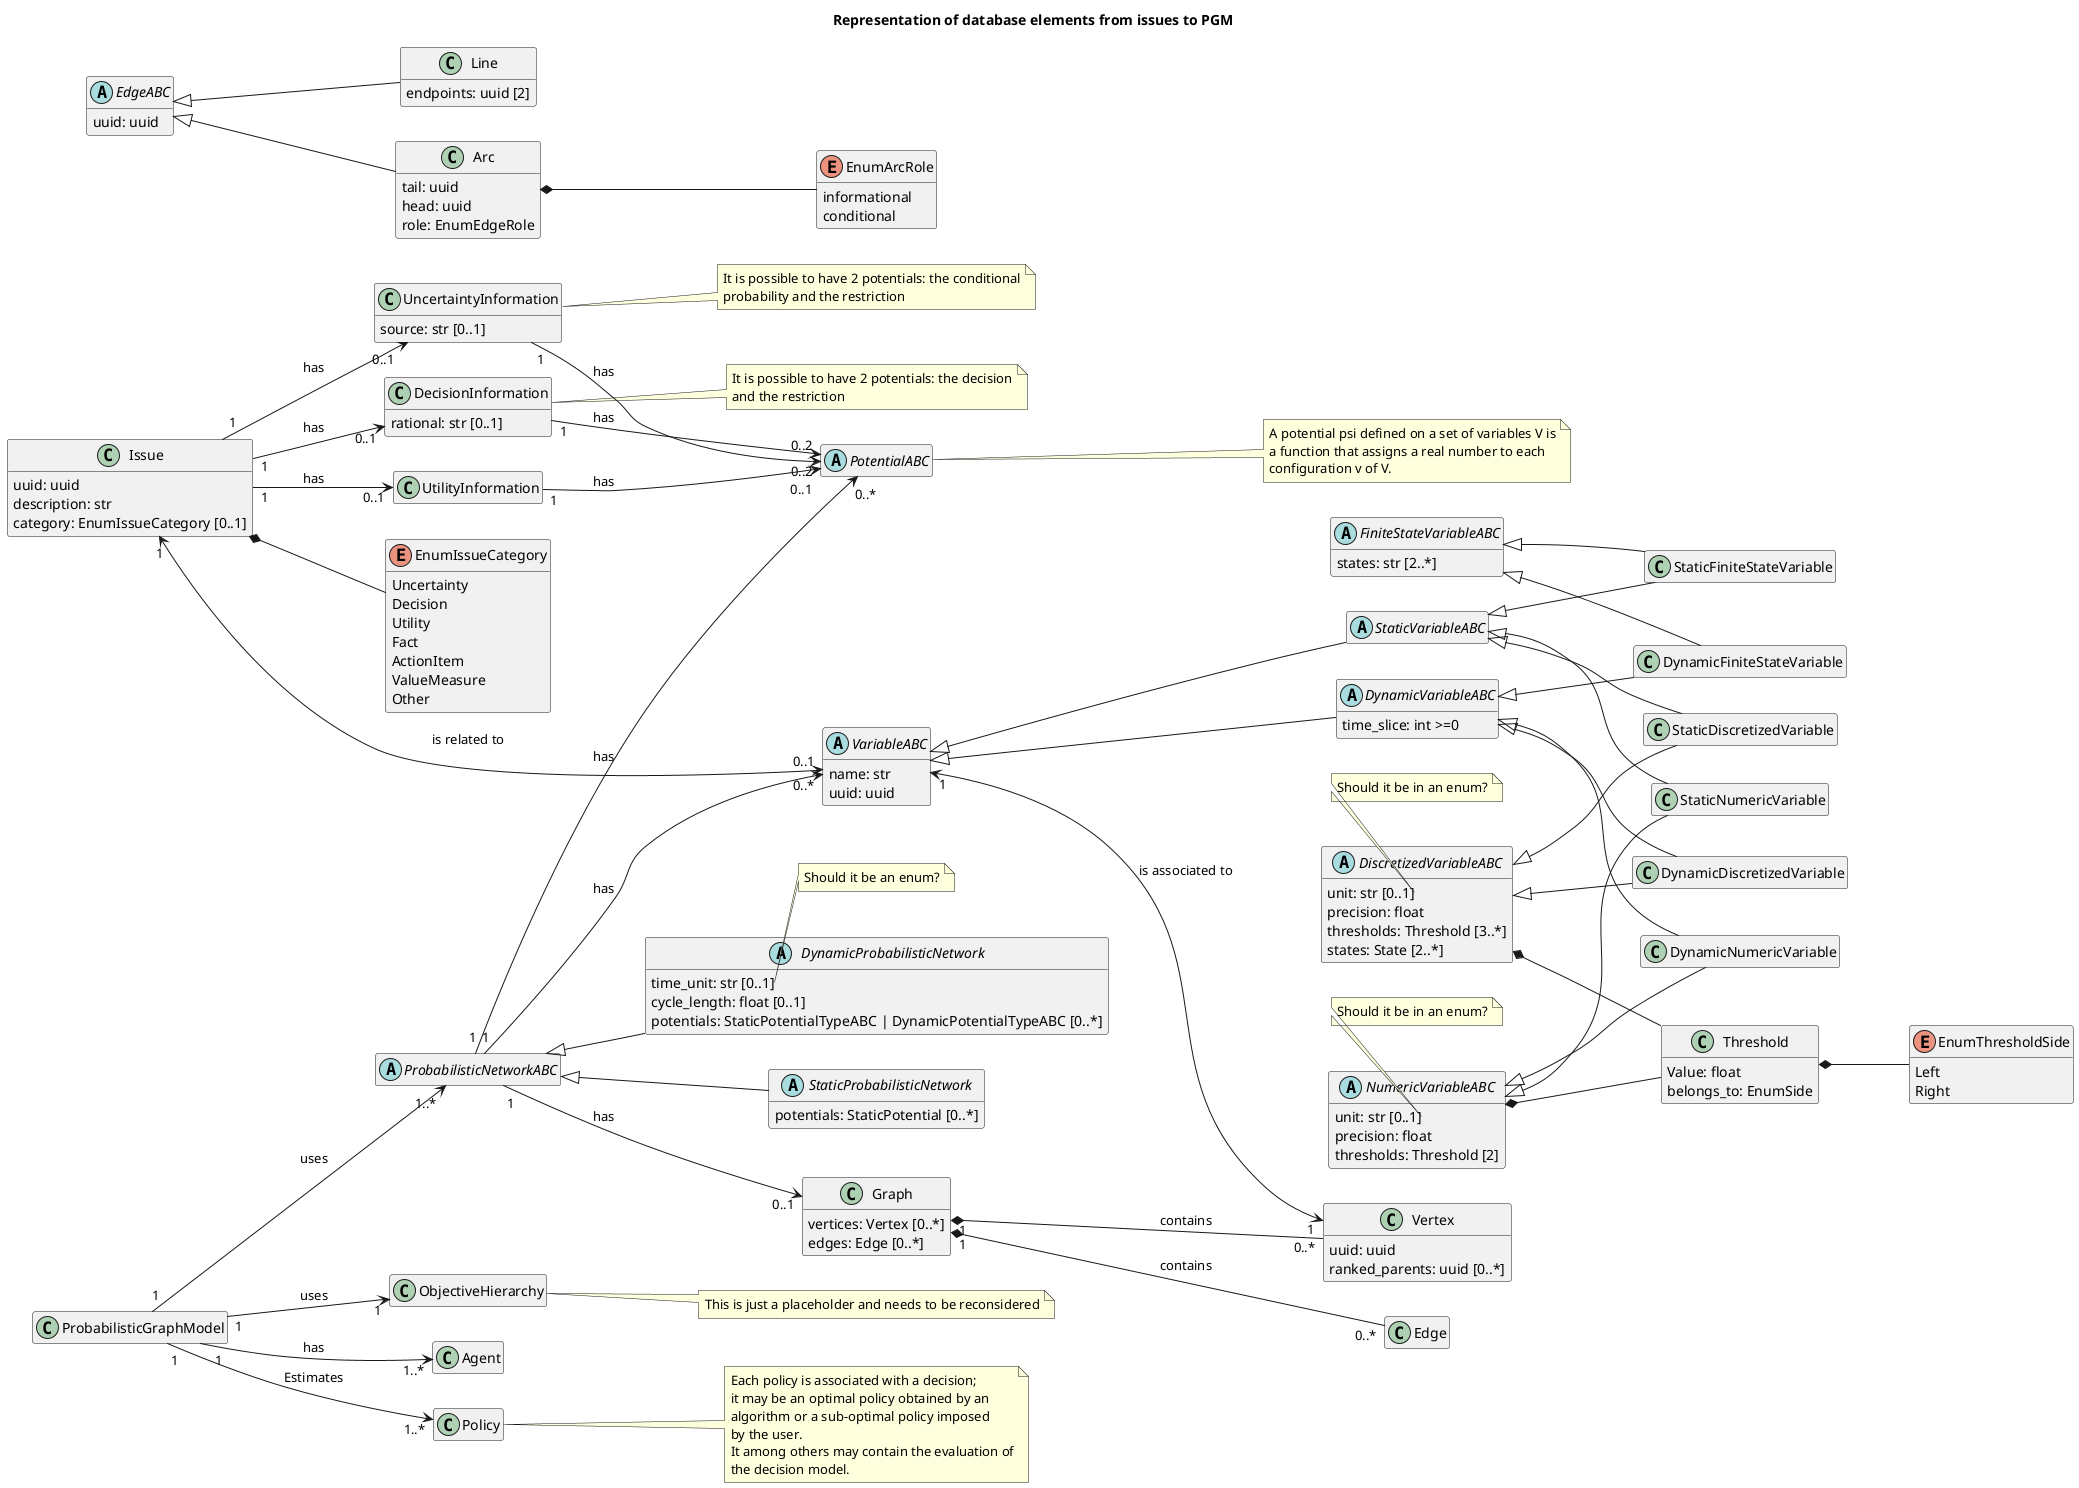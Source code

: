 @startuml Class Diagram: PGM

hide empty members
left to right direction


title Representation of database elements from issues to PGM


class Issue {
    uuid: uuid
    description: str
    category: EnumIssueCategory [0..1]
}


class UncertaintyInformation {
    source: str [0..1]
}
note right
    It is possible to have 2 potentials: the conditional
    probability and the restriction
end note

class DecisionInformation {
    rational: str [0..1]
}
note right
    It is possible to have 2 potentials: the decision
    and the restriction
end note

class UtilityInformation


class ProbabilisticGraphModel

class Policy
note right
    Each policy is associated with a decision;
    it may be an optimal policy obtained by an
    algorithm or a sub-optimal policy imposed
    by the user.
    It among others may contain the evaluation of
    the decision model.
end note
class ObjectiveHierarchy
note right
    This is just a placeholder and needs to be reconsidered
end note
class Agent

abstract class ProbabilisticNetworkABC
abstract class StaticProbabilisticNetwork {
    potentials: StaticPotential [0..*]
}
abstract class DynamicProbabilisticNetwork {
    time_unit: str [0..1]
    cycle_length: float [0..1]
    potentials: StaticPotentialTypeABC | DynamicPotentialTypeABC [0..*]
}
note right of DynamicProbabilisticNetwork::time_unit
    Should it be an enum?
end note


class Graph {
    vertices: Vertex [0..*]
    edges: Edge [0..*]
}


abstract class VariableABC {
    name: str
    uuid: uuid
}

abstract class StaticVariableABC
abstract class DynamicVariableABC {
    time_slice: int >=0
}

together {
    abstract class VariableABC
    abstract class StaticVariableABC
    abstract class DynamicVariableABC
}


abstract class FiniteStateVariableABC {
    states: str [2..*]
}
abstract class NumericVariableABC {
    unit: str [0..1]
    precision: float
    thresholds: Threshold [2]
}
note right of NumericVariableABC::unit
    Should it be in an enum?
end note
abstract class DiscretizedVariableABC {
    unit: str [0..1]
    precision: float
    thresholds: Threshold [3..*]
    states: State [2..*]
}
note right of DiscretizedVariableABC::unit
    Should it be in an enum?
end note
class Threshold {
    Value: float
    belongs_to: EnumSide
}

together {
    abstract class FiniteStateVariableABC
    abstract class NumericVariableABC
    abstract class DiscretizedVariableABC
}

class StaticFiniteStateVariable
class StaticNumericVariable
class StaticDiscretizedVariable
class DynamicFiniteStateVariable
class DynamicNumericVariable
class DynamicDiscretizedVariable

together {
    class StaticFiniteStateVariable
    class StaticNumericVariable
    class StaticDiscretizedVariable
}

together {
    class DynamicFiniteStateVariable
    class DynamicNumericVariable
    class DynamicDiscretizedVariable
}

class Vertex {
    uuid: uuid
    ranked_parents: uuid [0..*]
}

abstract class EdgeABC {
    uuid: uuid
}
class Line {
    endpoints: uuid [2]
}
class Arc {
    tail: uuid
    head: uuid
    role: EnumEdgeRole
}

abstract class PotentialABC
note right
    A potential psi defined on a set of variables V is
    a function that assigns a real number to each
    configuration v of V.
end note
' abstract class PotentialTypeABC
' abstract class StaticPotentialTypeABC
' abstract class DynamicPotentialTypeABC

' abstract class PotentialRoleABC
' class JointProbabilityPotentialRole {
'     variables: uuid [1..*]
' }
' class ConditionalProbabilityPotentialRole {
'     conditioned_variables: uuid [1..*]
'     conditioning_variables: uuid [1..*]
' }
' class UtilityPotentialRole {
'     parent_variables: uuid [1..*]
' }
' class PolicyPotentialRole
' class RestrictionPotentialRole {
'     conditioned_variables: uuid [1..*]
'     conditioning_variables: uuid [1..*]
' }

' class TablePotentialType {

' }

' class Distribution {
'     name: EnumDistribution
'     arguments: Distribution [0..*]
' }

enum EnumIssueCategory {
    Uncertainty
    Decision
    Utility
    Fact
    ActionItem
    ValueMeasure
    Other
}

enum EnumThresholdSide {
    Left
    Right
}

enum EnumArcRole {
    informational
    conditional
}

' enum EnumDistribution {
'     Dirac
'     Normal
'     Lognormal
'     Uniform
'     Beta
'     Cauchy
'     Pareto
' }
' note right
'     see for example [[https://qiangbo-workspace.oss-cn-shanghai.aliyuncs.com/2018-11-11-common-probability-distributions/distab.pdf]]
' end note


ProbabilisticGraphModel "1" --> "1..*" ProbabilisticNetworkABC: uses
ProbabilisticGraphModel "1" --> "1" ObjectiveHierarchy: uses
ProbabilisticGraphModel "1" --> "1..*" Agent: has
ProbabilisticGraphModel "1" --> "1..*" Policy: Estimates


ProbabilisticNetworkABC <|-- StaticProbabilisticNetwork
ProbabilisticNetworkABC <|-- DynamicProbabilisticNetwork

ProbabilisticNetworkABC "1" --> "0..*" VariableABC: has
ProbabilisticNetworkABC "1" --> "0..1" Graph: has
ProbabilisticNetworkABC "1" --> "0..*" PotentialABC: has

' PotentialABC "1" *-- "1" PotentialTypeABC: has
' PotentialABC "1" *-- "1" PotentialRoleABC: has

' PotentialTypeABC <|-- StaticPotentialTypeABC
' PotentialTypeABC <|-- DynamicPotentialTypeABC

' PotentialRoleABC <|-- JointProbabilityPotentialRole
' PotentialRoleABC <|-- ConditionalProbabilityPotentialRole
' PotentialRoleABC <|-- UtilityPotentialRole
' PotentialRoleABC <|-- PolicyPotentialRole
' PotentialRoleABC <|-- RestrictionPotentialRole

' TablePotentialType <|-- StaticPotentialTypeABC
' TablePotentialType <|-- PotentialRoleABC

' Distribution *-- EnumDistribution

Issue *-- EnumIssueCategory
Issue "1" <--> "0..1" VariableABC: is related to
Issue "1" --> "0..1" UncertaintyInformation: has
Issue "1" --> "0..1" DecisionInformation: has
Issue "1" --> "0..1" UtilityInformation: has

VariableABC "1" <--> "1" Vertex: is associated to
VariableABC <|-- StaticVariableABC
VariableABC <|-- DynamicVariableABC

NumericVariableABC *-- Threshold
DiscretizedVariableABC *-- Threshold
Threshold *-- EnumThresholdSide

StaticVariableABC <|-- StaticFiniteStateVariable
StaticVariableABC <|-- StaticNumericVariable
StaticVariableABC <|-- StaticDiscretizedVariable

FiniteStateVariableABC <|-- StaticFiniteStateVariable
NumericVariableABC <|-- StaticNumericVariable
DiscretizedVariableABC <|-- StaticDiscretizedVariable

DynamicVariableABC <|-- DynamicFiniteStateVariable
DynamicVariableABC <|-- DynamicNumericVariable
DynamicVariableABC <|-- DynamicDiscretizedVariable

FiniteStateVariableABC <|-- DynamicFiniteStateVariable
NumericVariableABC <|-- DynamicNumericVariable
DiscretizedVariableABC <|-- DynamicDiscretizedVariable

UncertaintyInformation "1" --> "0..2" PotentialABC: has
DecisionInformation "1" --> "0..2" PotentialABC: has
UtilityInformation "1" --> "0..1" PotentialABC: has

Graph "1" *-- "0..*" Vertex: contains
Graph "1" *-- "0..*" Edge: contains

EdgeABC <|-- Line
EdgeABC <|-- Arc
Arc *-- EnumArcRole

@enduml
